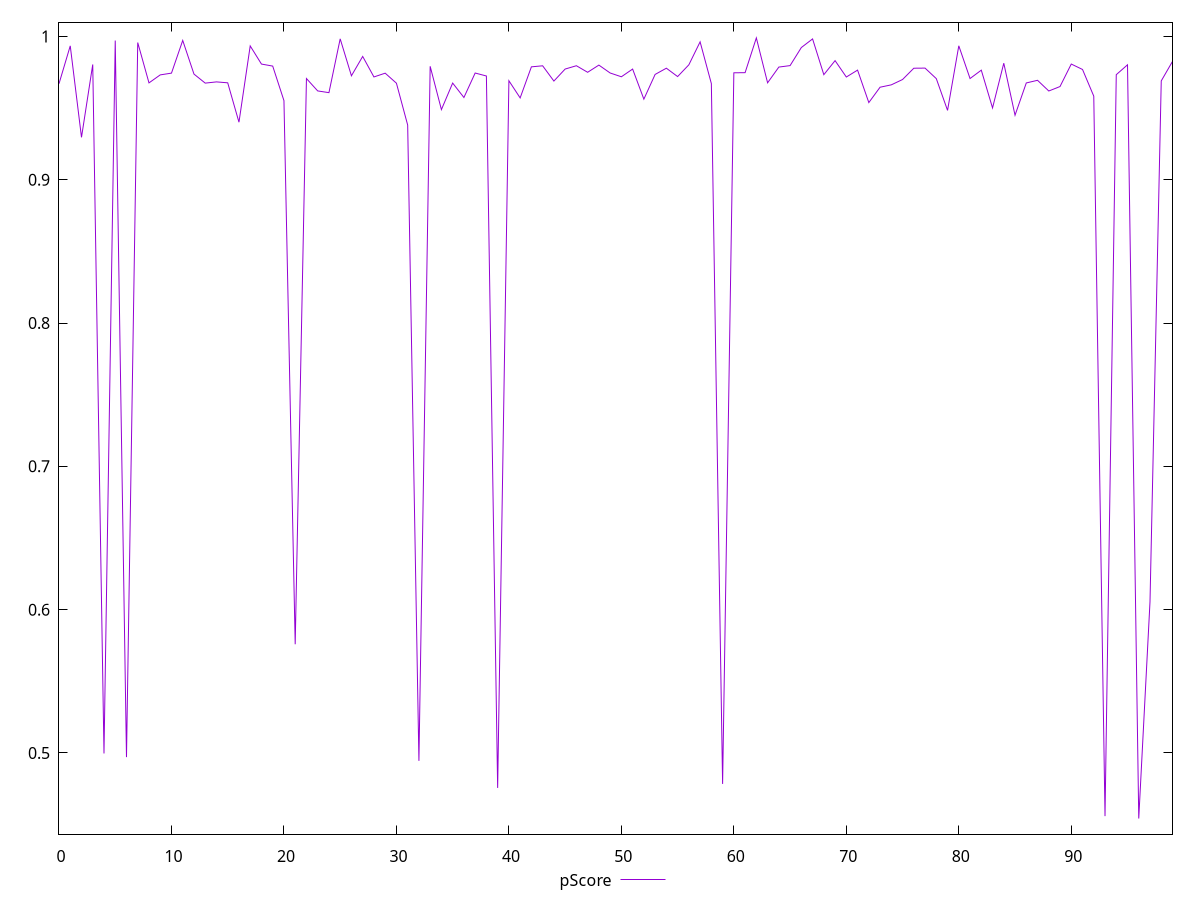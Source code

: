 reset

$pScore <<EOF
0 0.9670365201289264
1 0.9934290213990689
2 0.9295843161256674
3 0.9804250401714445
4 0.4996804014573576
5 0.9971401454415723
6 0.49708499253196964
7 0.9957309449070086
8 0.9675894600163717
9 0.9731728858746416
10 0.9744061448785197
11 0.9972158483184035
12 0.9737456567021034
13 0.9674341000818403
14 0.9682832820521301
15 0.96764393422891
16 0.9401584939584182
17 0.9933845424992399
18 0.9807281891687112
19 0.979317961830098
20 0.9552072944393553
21 0.5758808955544646
22 0.970624146264448
23 0.9619812068408276
24 0.9607800268711897
25 0.9983270049471455
26 0.9725516739763423
27 0.986045736149273
28 0.9717432132555849
29 0.9743701061215799
30 0.9673712255214223
31 0.9381612681551731
32 0.4944898714557009
33 0.9791712744472676
34 0.9489559263404663
35 0.9674608289423995
36 0.9573947561589983
37 0.9744774921465544
38 0.9723966941570135
39 0.47559391890082864
40 0.9690846764275443
41 0.9571000770549676
42 0.9787896570018371
43 0.9795175807475969
44 0.9688699536435659
45 0.9772523906675245
46 0.9795656101427053
47 0.9749871349842785
48 0.9800082548229944
49 0.9745038920923925
50 0.9718610195973678
51 0.9772400787094233
52 0.9562461632111736
53 0.9734906835766592
54 0.9778412935580185
55 0.9720043554597503
56 0.9802082339239709
57 0.9962316260528308
58 0.9670949353862954
59 0.4783799193580792
60 0.974625777670773
61 0.9747314627159636
62 0.9989792608483734
63 0.9676451215107913
64 0.9786327197691754
65 0.9796498063035385
66 0.9922570936818769
67 0.9982763169445641
68 0.9733180285532506
69 0.9831276501421682
70 0.9716909058472056
71 0.9765079837191764
72 0.95384583462701
73 0.9645687367652891
74 0.966229138785006
75 0.9699446211746345
76 0.9778269185863675
77 0.9779109464900275
78 0.9705643664779364
79 0.9484008603113059
80 0.9934674644659636
81 0.9706287784223243
82 0.9764710002467694
83 0.9501136289655674
84 0.9813404539170719
85 0.9450290088881422
86 0.9675424639163602
87 0.969399243524032
88 0.9619349727476605
89 0.9650486086883154
90 0.980740859488449
91 0.9769553044724696
92 0.9583336325658316
93 0.45592965417137055
94 0.9733137181151671
95 0.9802001724106889
96 0.4542567092522793
97 0.6054949797974236
98 0.968978752304948
99 0.9825741276342689
EOF

set key outside below
set xrange [0:99]
set yrange [0.4433622582203574:1.0098737118802954]
set trange [0.4433622582203574:1.0098737118802954]
set terminal svg size 640, 500 enhanced background rgb 'white'
set output "reports/report_00028_2021-02-24T12-49-42.674Z/first-cpu-idle/samples/card/pScore/values.svg"

plot $pScore title "pScore" with line

reset
